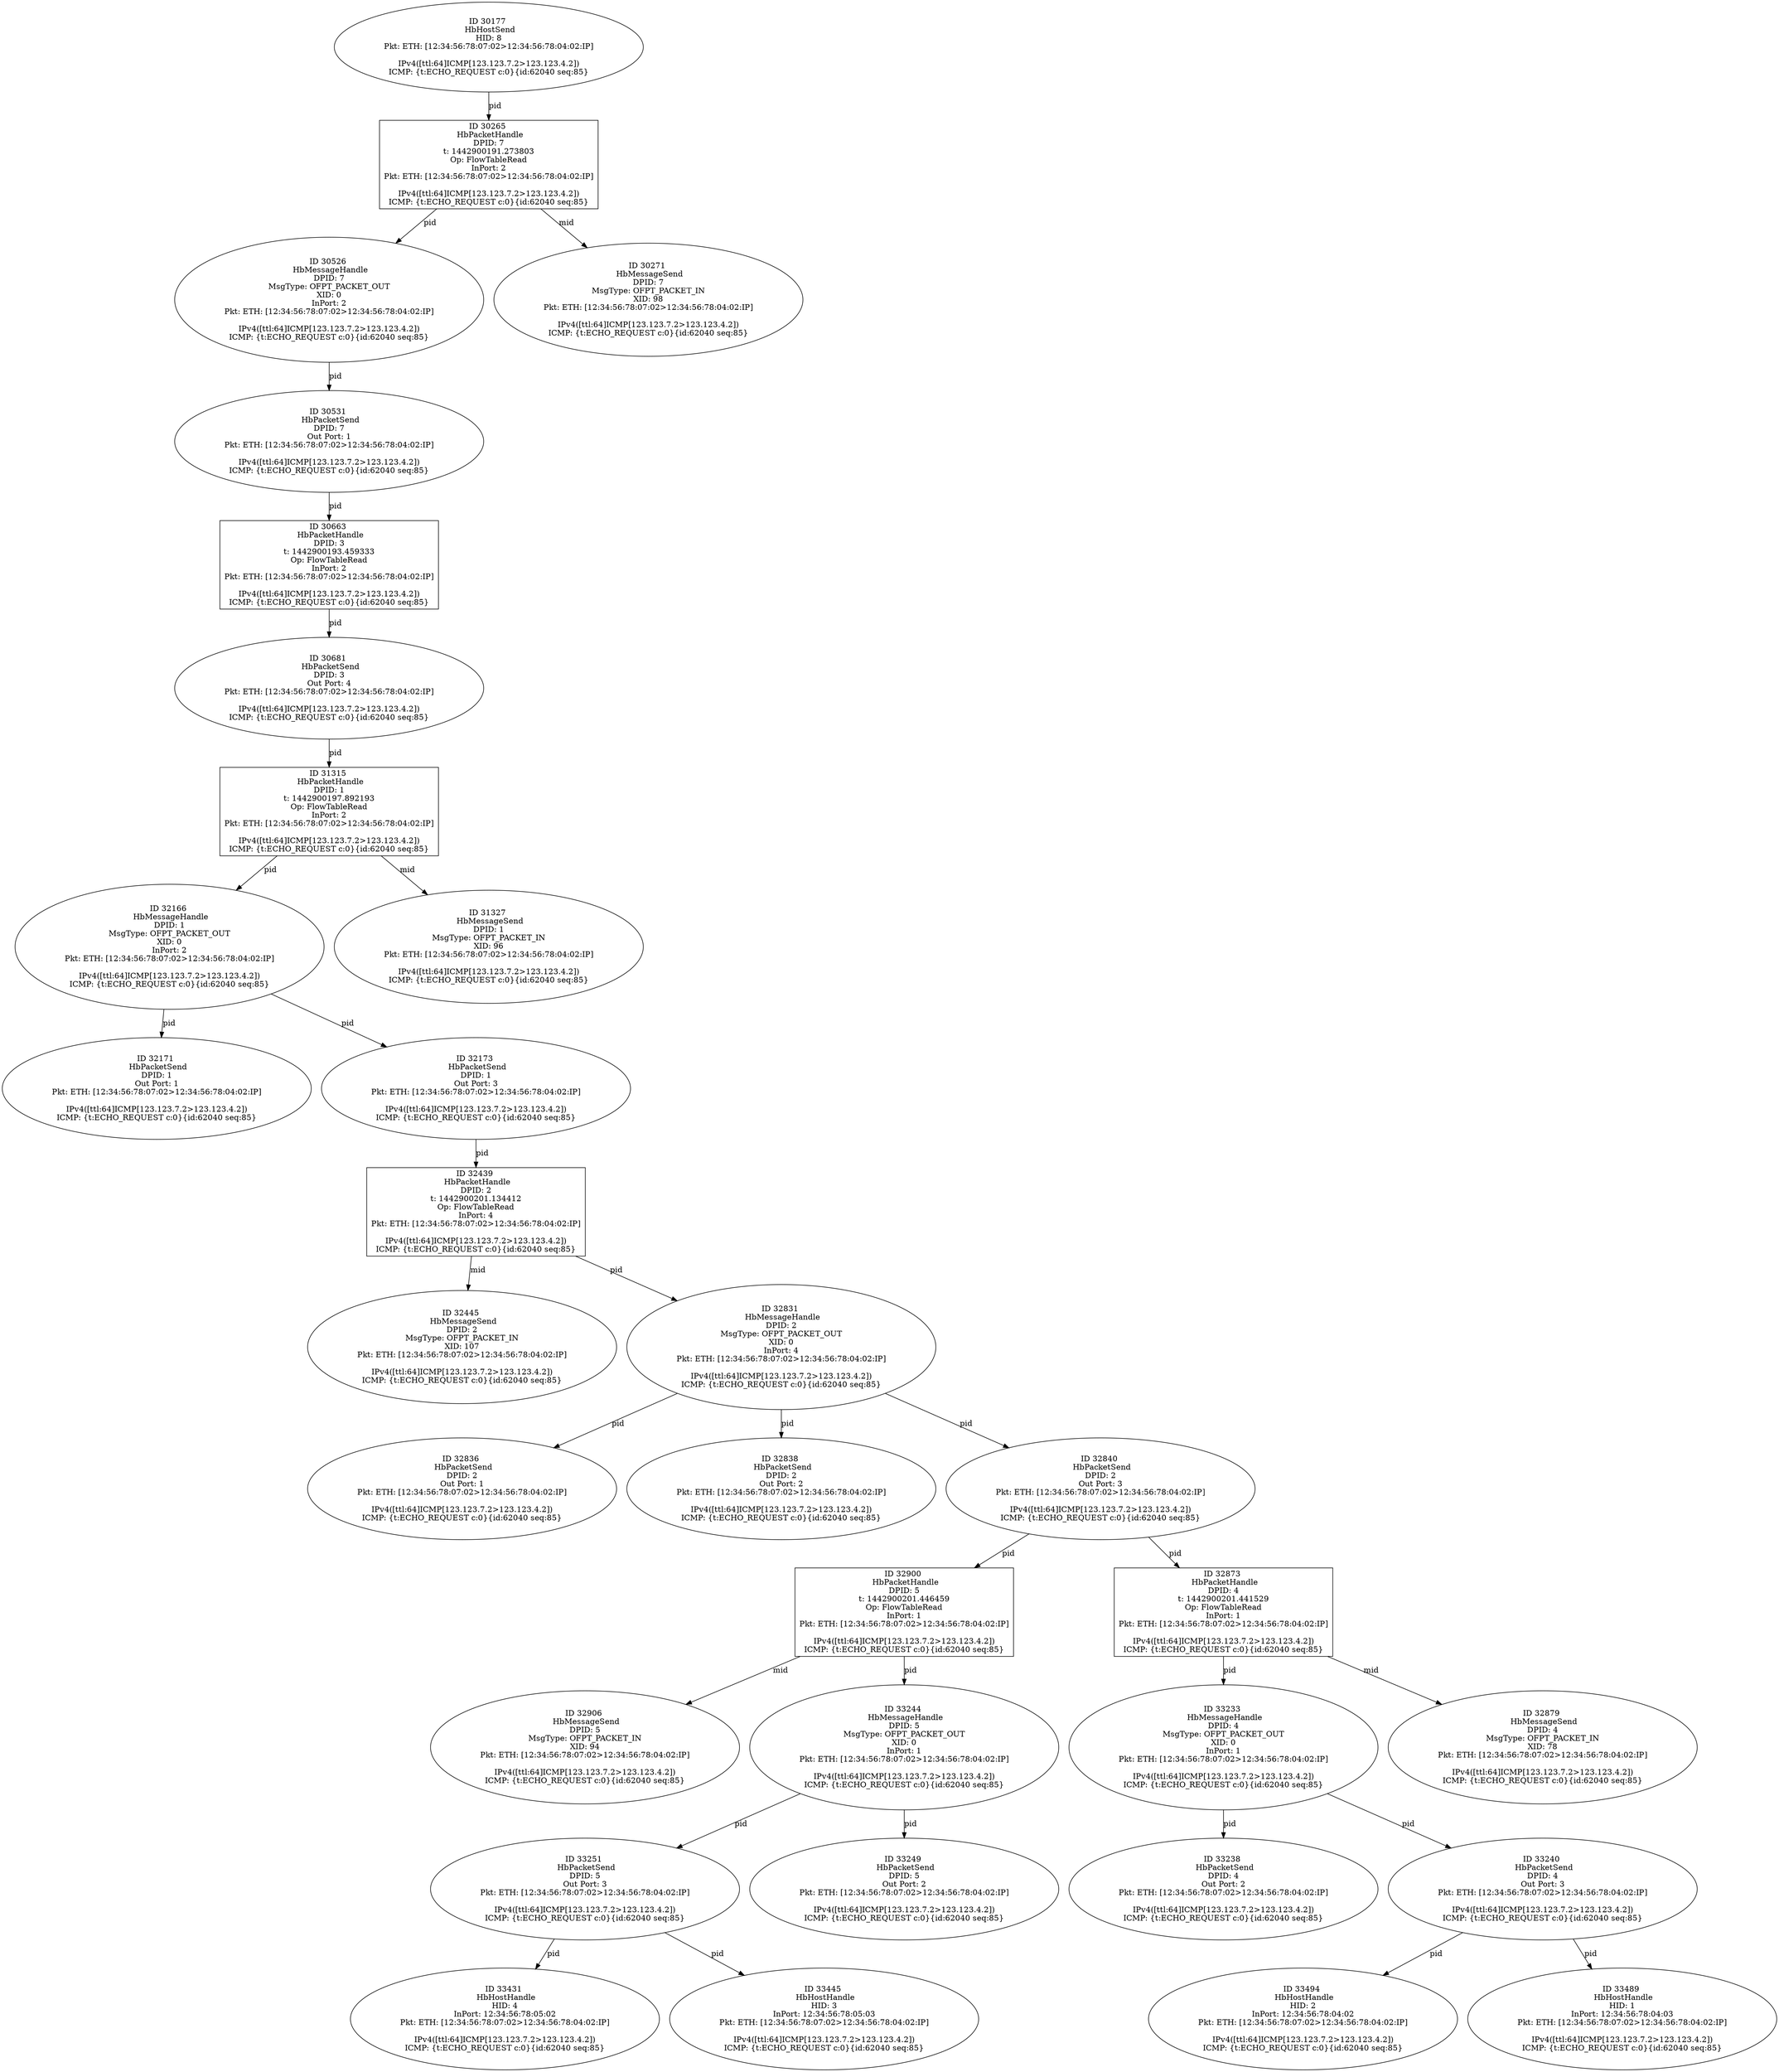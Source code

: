 strict digraph G {
32900 [shape=box, event=<hb_events.HbPacketHandle object at 0x10ebd8190>, label="ID 32900 
 HbPacketHandle
DPID: 5
t: 1442900201.446459
Op: FlowTableRead
InPort: 1
Pkt: ETH: [12:34:56:78:07:02>12:34:56:78:04:02:IP]

IPv4([ttl:64]ICMP[123.123.7.2>123.123.4.2])
ICMP: {t:ECHO_REQUEST c:0}{id:62040 seq:85}"];
33494 [shape=oval, event=<hb_events.HbHostHandle object at 0x10ecbeb50>, label="ID 33494 
 HbHostHandle
HID: 2
InPort: 12:34:56:78:04:02
Pkt: ETH: [12:34:56:78:07:02>12:34:56:78:04:02:IP]

IPv4([ttl:64]ICMP[123.123.7.2>123.123.4.2])
ICMP: {t:ECHO_REQUEST c:0}{id:62040 seq:85}"];
32906 [shape=oval, event=<hb_events.HbMessageSend object at 0x10ebd8c50>, label="ID 32906 
 HbMessageSend
DPID: 5
MsgType: OFPT_PACKET_IN
XID: 94
Pkt: ETH: [12:34:56:78:07:02>12:34:56:78:04:02:IP]

IPv4([ttl:64]ICMP[123.123.7.2>123.123.4.2])
ICMP: {t:ECHO_REQUEST c:0}{id:62040 seq:85}"];
33431 [shape=oval, event=<hb_events.HbHostHandle object at 0x10eca6690>, label="ID 33431 
 HbHostHandle
HID: 4
InPort: 12:34:56:78:05:02
Pkt: ETH: [12:34:56:78:07:02>12:34:56:78:04:02:IP]

IPv4([ttl:64]ICMP[123.123.7.2>123.123.4.2])
ICMP: {t:ECHO_REQUEST c:0}{id:62040 seq:85}"];
33445 [shape=oval, event=<hb_events.HbHostHandle object at 0x10ecac2d0>, label="ID 33445 
 HbHostHandle
HID: 3
InPort: 12:34:56:78:05:03
Pkt: ETH: [12:34:56:78:07:02>12:34:56:78:04:02:IP]

IPv4([ttl:64]ICMP[123.123.7.2>123.123.4.2])
ICMP: {t:ECHO_REQUEST c:0}{id:62040 seq:85}"];
32166 [shape=oval, event=<hb_events.HbMessageHandle object at 0x10ead0b50>, label="ID 32166 
 HbMessageHandle
DPID: 1
MsgType: OFPT_PACKET_OUT
XID: 0
InPort: 2
Pkt: ETH: [12:34:56:78:07:02>12:34:56:78:04:02:IP]

IPv4([ttl:64]ICMP[123.123.7.2>123.123.4.2])
ICMP: {t:ECHO_REQUEST c:0}{id:62040 seq:85}"];
32171 [shape=oval, event=<hb_events.HbPacketSend object at 0x10ead9610>, label="ID 32171 
 HbPacketSend
DPID: 1
Out Port: 1
Pkt: ETH: [12:34:56:78:07:02>12:34:56:78:04:02:IP]

IPv4([ttl:64]ICMP[123.123.7.2>123.123.4.2])
ICMP: {t:ECHO_REQUEST c:0}{id:62040 seq:85}"];
32173 [shape=oval, event=<hb_events.HbPacketSend object at 0x10ead9850>, label="ID 32173 
 HbPacketSend
DPID: 1
Out Port: 3
Pkt: ETH: [12:34:56:78:07:02>12:34:56:78:04:02:IP]

IPv4([ttl:64]ICMP[123.123.7.2>123.123.4.2])
ICMP: {t:ECHO_REQUEST c:0}{id:62040 seq:85}"];
32439 [shape=box, event=<hb_events.HbPacketHandle object at 0x10eb33050>, label="ID 32439 
 HbPacketHandle
DPID: 2
t: 1442900201.134412
Op: FlowTableRead
InPort: 4
Pkt: ETH: [12:34:56:78:07:02>12:34:56:78:04:02:IP]

IPv4([ttl:64]ICMP[123.123.7.2>123.123.4.2])
ICMP: {t:ECHO_REQUEST c:0}{id:62040 seq:85}"];
30265 [shape=box, event=<hb_events.HbPacketHandle object at 0x10e3f6990>, label="ID 30265 
 HbPacketHandle
DPID: 7
t: 1442900191.273803
Op: FlowTableRead
InPort: 2
Pkt: ETH: [12:34:56:78:07:02>12:34:56:78:04:02:IP]

IPv4([ttl:64]ICMP[123.123.7.2>123.123.4.2])
ICMP: {t:ECHO_REQUEST c:0}{id:62040 seq:85}"];
32445 [shape=oval, event=<hb_events.HbMessageSend object at 0x10eb33b10>, label="ID 32445 
 HbMessageSend
DPID: 2
MsgType: OFPT_PACKET_IN
XID: 107
Pkt: ETH: [12:34:56:78:07:02>12:34:56:78:04:02:IP]

IPv4([ttl:64]ICMP[123.123.7.2>123.123.4.2])
ICMP: {t:ECHO_REQUEST c:0}{id:62040 seq:85}"];
30526 [shape=oval, event=<hb_events.HbMessageHandle object at 0x10e588b90>, label="ID 30526 
 HbMessageHandle
DPID: 7
MsgType: OFPT_PACKET_OUT
XID: 0
InPort: 2
Pkt: ETH: [12:34:56:78:07:02>12:34:56:78:04:02:IP]

IPv4([ttl:64]ICMP[123.123.7.2>123.123.4.2])
ICMP: {t:ECHO_REQUEST c:0}{id:62040 seq:85}"];
32831 [shape=oval, event=<hb_events.HbMessageHandle object at 0x10ebbd490>, label="ID 32831 
 HbMessageHandle
DPID: 2
MsgType: OFPT_PACKET_OUT
XID: 0
InPort: 4
Pkt: ETH: [12:34:56:78:07:02>12:34:56:78:04:02:IP]

IPv4([ttl:64]ICMP[123.123.7.2>123.123.4.2])
ICMP: {t:ECHO_REQUEST c:0}{id:62040 seq:85}"];
30531 [shape=oval, event=<hb_events.HbPacketSend object at 0x10e59b8d0>, label="ID 30531 
 HbPacketSend
DPID: 7
Out Port: 1
Pkt: ETH: [12:34:56:78:07:02>12:34:56:78:04:02:IP]

IPv4([ttl:64]ICMP[123.123.7.2>123.123.4.2])
ICMP: {t:ECHO_REQUEST c:0}{id:62040 seq:85}"];
32836 [shape=oval, event=<hb_events.HbPacketSend object at 0x10ebbd990>, label="ID 32836 
 HbPacketSend
DPID: 2
Out Port: 1
Pkt: ETH: [12:34:56:78:07:02>12:34:56:78:04:02:IP]

IPv4([ttl:64]ICMP[123.123.7.2>123.123.4.2])
ICMP: {t:ECHO_REQUEST c:0}{id:62040 seq:85}"];
32838 [shape=oval, event=<hb_events.HbPacketSend object at 0x10ebbdbd0>, label="ID 32838 
 HbPacketSend
DPID: 2
Out Port: 2
Pkt: ETH: [12:34:56:78:07:02>12:34:56:78:04:02:IP]

IPv4([ttl:64]ICMP[123.123.7.2>123.123.4.2])
ICMP: {t:ECHO_REQUEST c:0}{id:62040 seq:85}"];
30663 [shape=box, event=<hb_events.HbPacketHandle object at 0x10e5fdf50>, label="ID 30663 
 HbPacketHandle
DPID: 3
t: 1442900193.459333
Op: FlowTableRead
InPort: 2
Pkt: ETH: [12:34:56:78:07:02>12:34:56:78:04:02:IP]

IPv4([ttl:64]ICMP[123.123.7.2>123.123.4.2])
ICMP: {t:ECHO_REQUEST c:0}{id:62040 seq:85}"];
32840 [shape=oval, event=<hb_events.HbPacketSend object at 0x10ebbde10>, label="ID 32840 
 HbPacketSend
DPID: 2
Out Port: 3
Pkt: ETH: [12:34:56:78:07:02>12:34:56:78:04:02:IP]

IPv4([ttl:64]ICMP[123.123.7.2>123.123.4.2])
ICMP: {t:ECHO_REQUEST c:0}{id:62040 seq:85}"];
33233 [shape=oval, event=<hb_events.HbMessageHandle object at 0x10ec58d90>, label="ID 33233 
 HbMessageHandle
DPID: 4
MsgType: OFPT_PACKET_OUT
XID: 0
InPort: 1
Pkt: ETH: [12:34:56:78:07:02>12:34:56:78:04:02:IP]

IPv4([ttl:64]ICMP[123.123.7.2>123.123.4.2])
ICMP: {t:ECHO_REQUEST c:0}{id:62040 seq:85}"];
31315 [shape=box, event=<hb_events.HbPacketHandle object at 0x10e8cdd50>, label="ID 31315 
 HbPacketHandle
DPID: 1
t: 1442900197.892193
Op: FlowTableRead
InPort: 2
Pkt: ETH: [12:34:56:78:07:02>12:34:56:78:04:02:IP]

IPv4([ttl:64]ICMP[123.123.7.2>123.123.4.2])
ICMP: {t:ECHO_REQUEST c:0}{id:62040 seq:85}"];
33238 [shape=oval, event=<hb_events.HbPacketSend object at 0x10ec5e2d0>, label="ID 33238 
 HbPacketSend
DPID: 4
Out Port: 2
Pkt: ETH: [12:34:56:78:07:02>12:34:56:78:04:02:IP]

IPv4([ttl:64]ICMP[123.123.7.2>123.123.4.2])
ICMP: {t:ECHO_REQUEST c:0}{id:62040 seq:85}"];
33240 [shape=oval, event=<hb_events.HbPacketSend object at 0x10ec5e510>, label="ID 33240 
 HbPacketSend
DPID: 4
Out Port: 3
Pkt: ETH: [12:34:56:78:07:02>12:34:56:78:04:02:IP]

IPv4([ttl:64]ICMP[123.123.7.2>123.123.4.2])
ICMP: {t:ECHO_REQUEST c:0}{id:62040 seq:85}"];
30681 [shape=oval, event=<hb_events.HbPacketSend object at 0x10e60a150>, label="ID 30681 
 HbPacketSend
DPID: 3
Out Port: 4
Pkt: ETH: [12:34:56:78:07:02>12:34:56:78:04:02:IP]

IPv4([ttl:64]ICMP[123.123.7.2>123.123.4.2])
ICMP: {t:ECHO_REQUEST c:0}{id:62040 seq:85}"];
33244 [shape=oval, event=<hb_events.HbMessageHandle object at 0x10ec5e750>, label="ID 33244 
 HbMessageHandle
DPID: 5
MsgType: OFPT_PACKET_OUT
XID: 0
InPort: 1
Pkt: ETH: [12:34:56:78:07:02>12:34:56:78:04:02:IP]

IPv4([ttl:64]ICMP[123.123.7.2>123.123.4.2])
ICMP: {t:ECHO_REQUEST c:0}{id:62040 seq:85}"];
31327 [shape=oval, event=<hb_events.HbMessageSend object at 0x10e8d2410>, label="ID 31327 
 HbMessageSend
DPID: 1
MsgType: OFPT_PACKET_IN
XID: 96
Pkt: ETH: [12:34:56:78:07:02>12:34:56:78:04:02:IP]

IPv4([ttl:64]ICMP[123.123.7.2>123.123.4.2])
ICMP: {t:ECHO_REQUEST c:0}{id:62040 seq:85}"];
30177 [shape=oval, event=<hb_events.HbHostSend object at 0x10e364dd0>, label="ID 30177 
 HbHostSend
HID: 8
Pkt: ETH: [12:34:56:78:07:02>12:34:56:78:04:02:IP]

IPv4([ttl:64]ICMP[123.123.7.2>123.123.4.2])
ICMP: {t:ECHO_REQUEST c:0}{id:62040 seq:85}"];
33251 [shape=oval, event=<hb_events.HbPacketSend object at 0x10ec5ee90>, label="ID 33251 
 HbPacketSend
DPID: 5
Out Port: 3
Pkt: ETH: [12:34:56:78:07:02>12:34:56:78:04:02:IP]

IPv4([ttl:64]ICMP[123.123.7.2>123.123.4.2])
ICMP: {t:ECHO_REQUEST c:0}{id:62040 seq:85}"];
33489 [shape=oval, event=<hb_events.HbHostHandle object at 0x10ecbe6d0>, label="ID 33489 
 HbHostHandle
HID: 1
InPort: 12:34:56:78:04:03
Pkt: ETH: [12:34:56:78:07:02>12:34:56:78:04:02:IP]

IPv4([ttl:64]ICMP[123.123.7.2>123.123.4.2])
ICMP: {t:ECHO_REQUEST c:0}{id:62040 seq:85}"];
32873 [shape=box, event=<hb_events.HbPacketHandle object at 0x10ebcc390>, label="ID 32873 
 HbPacketHandle
DPID: 4
t: 1442900201.441529
Op: FlowTableRead
InPort: 1
Pkt: ETH: [12:34:56:78:07:02>12:34:56:78:04:02:IP]

IPv4([ttl:64]ICMP[123.123.7.2>123.123.4.2])
ICMP: {t:ECHO_REQUEST c:0}{id:62040 seq:85}"];
32879 [shape=oval, event=<hb_events.HbMessageSend object at 0x10ebd2210>, label="ID 32879 
 HbMessageSend
DPID: 4
MsgType: OFPT_PACKET_IN
XID: 78
Pkt: ETH: [12:34:56:78:07:02>12:34:56:78:04:02:IP]

IPv4([ttl:64]ICMP[123.123.7.2>123.123.4.2])
ICMP: {t:ECHO_REQUEST c:0}{id:62040 seq:85}"];
33249 [shape=oval, event=<hb_events.HbPacketSend object at 0x10ec5ec50>, label="ID 33249 
 HbPacketSend
DPID: 5
Out Port: 2
Pkt: ETH: [12:34:56:78:07:02>12:34:56:78:04:02:IP]

IPv4([ttl:64]ICMP[123.123.7.2>123.123.4.2])
ICMP: {t:ECHO_REQUEST c:0}{id:62040 seq:85}"];
30271 [shape=oval, event=<hb_events.HbMessageSend object at 0x10e3f6710>, label="ID 30271 
 HbMessageSend
DPID: 7
MsgType: OFPT_PACKET_IN
XID: 98
Pkt: ETH: [12:34:56:78:07:02>12:34:56:78:04:02:IP]

IPv4([ttl:64]ICMP[123.123.7.2>123.123.4.2])
ICMP: {t:ECHO_REQUEST c:0}{id:62040 seq:85}"];
32900 -> 32906  [rel=mid, label=mid];
32900 -> 33244  [rel=pid, label=pid];
32166 -> 32171  [rel=pid, label=pid];
32166 -> 32173  [rel=pid, label=pid];
32173 -> 32439  [rel=pid, label=pid];
32439 -> 32445  [rel=mid, label=mid];
32439 -> 32831  [rel=pid, label=pid];
30265 -> 30526  [rel=pid, label=pid];
30265 -> 30271  [rel=mid, label=mid];
30526 -> 30531  [rel=pid, label=pid];
32831 -> 32840  [rel=pid, label=pid];
32831 -> 32836  [rel=pid, label=pid];
32831 -> 32838  [rel=pid, label=pid];
30531 -> 30663  [rel=pid, label=pid];
30663 -> 30681  [rel=pid, label=pid];
32840 -> 32873  [rel=pid, label=pid];
32840 -> 32900  [rel=pid, label=pid];
33233 -> 33240  [rel=pid, label=pid];
33233 -> 33238  [rel=pid, label=pid];
31315 -> 32166  [rel=pid, label=pid];
31315 -> 31327  [rel=mid, label=mid];
33240 -> 33489  [rel=pid, label=pid];
33240 -> 33494  [rel=pid, label=pid];
30681 -> 31315  [rel=pid, label=pid];
33244 -> 33249  [rel=pid, label=pid];
33244 -> 33251  [rel=pid, label=pid];
30177 -> 30265  [rel=pid, label=pid];
33251 -> 33445  [rel=pid, label=pid];
33251 -> 33431  [rel=pid, label=pid];
32873 -> 33233  [rel=pid, label=pid];
32873 -> 32879  [rel=mid, label=mid];
}
